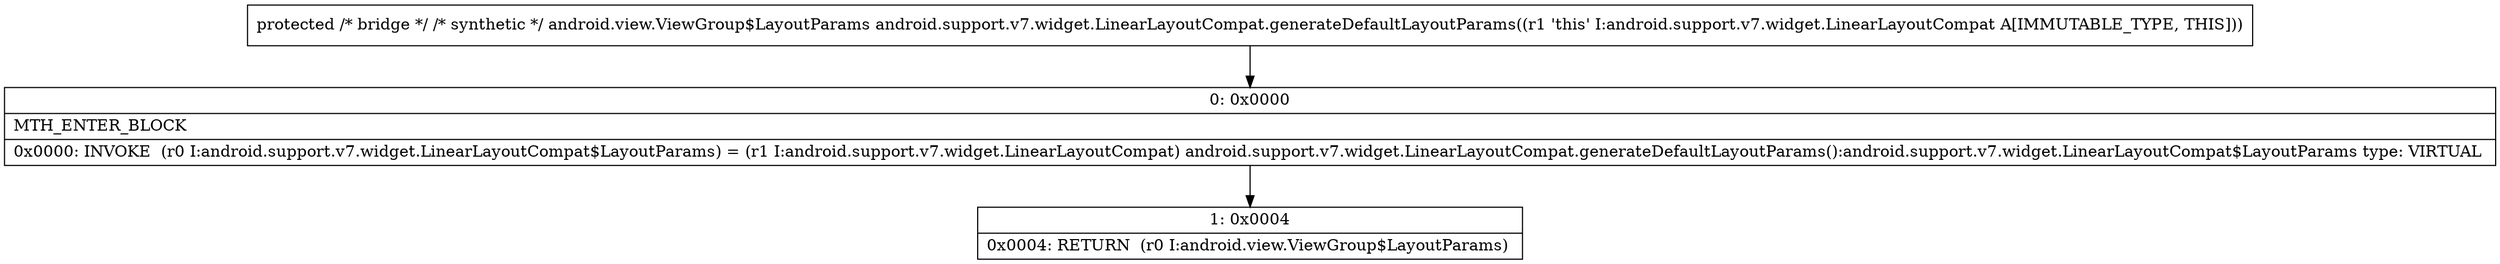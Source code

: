 digraph "CFG forandroid.support.v7.widget.LinearLayoutCompat.generateDefaultLayoutParams()Landroid\/view\/ViewGroup$LayoutParams;" {
Node_0 [shape=record,label="{0\:\ 0x0000|MTH_ENTER_BLOCK\l|0x0000: INVOKE  (r0 I:android.support.v7.widget.LinearLayoutCompat$LayoutParams) = (r1 I:android.support.v7.widget.LinearLayoutCompat) android.support.v7.widget.LinearLayoutCompat.generateDefaultLayoutParams():android.support.v7.widget.LinearLayoutCompat$LayoutParams type: VIRTUAL \l}"];
Node_1 [shape=record,label="{1\:\ 0x0004|0x0004: RETURN  (r0 I:android.view.ViewGroup$LayoutParams) \l}"];
MethodNode[shape=record,label="{protected \/* bridge *\/ \/* synthetic *\/ android.view.ViewGroup$LayoutParams android.support.v7.widget.LinearLayoutCompat.generateDefaultLayoutParams((r1 'this' I:android.support.v7.widget.LinearLayoutCompat A[IMMUTABLE_TYPE, THIS])) }"];
MethodNode -> Node_0;
Node_0 -> Node_1;
}

